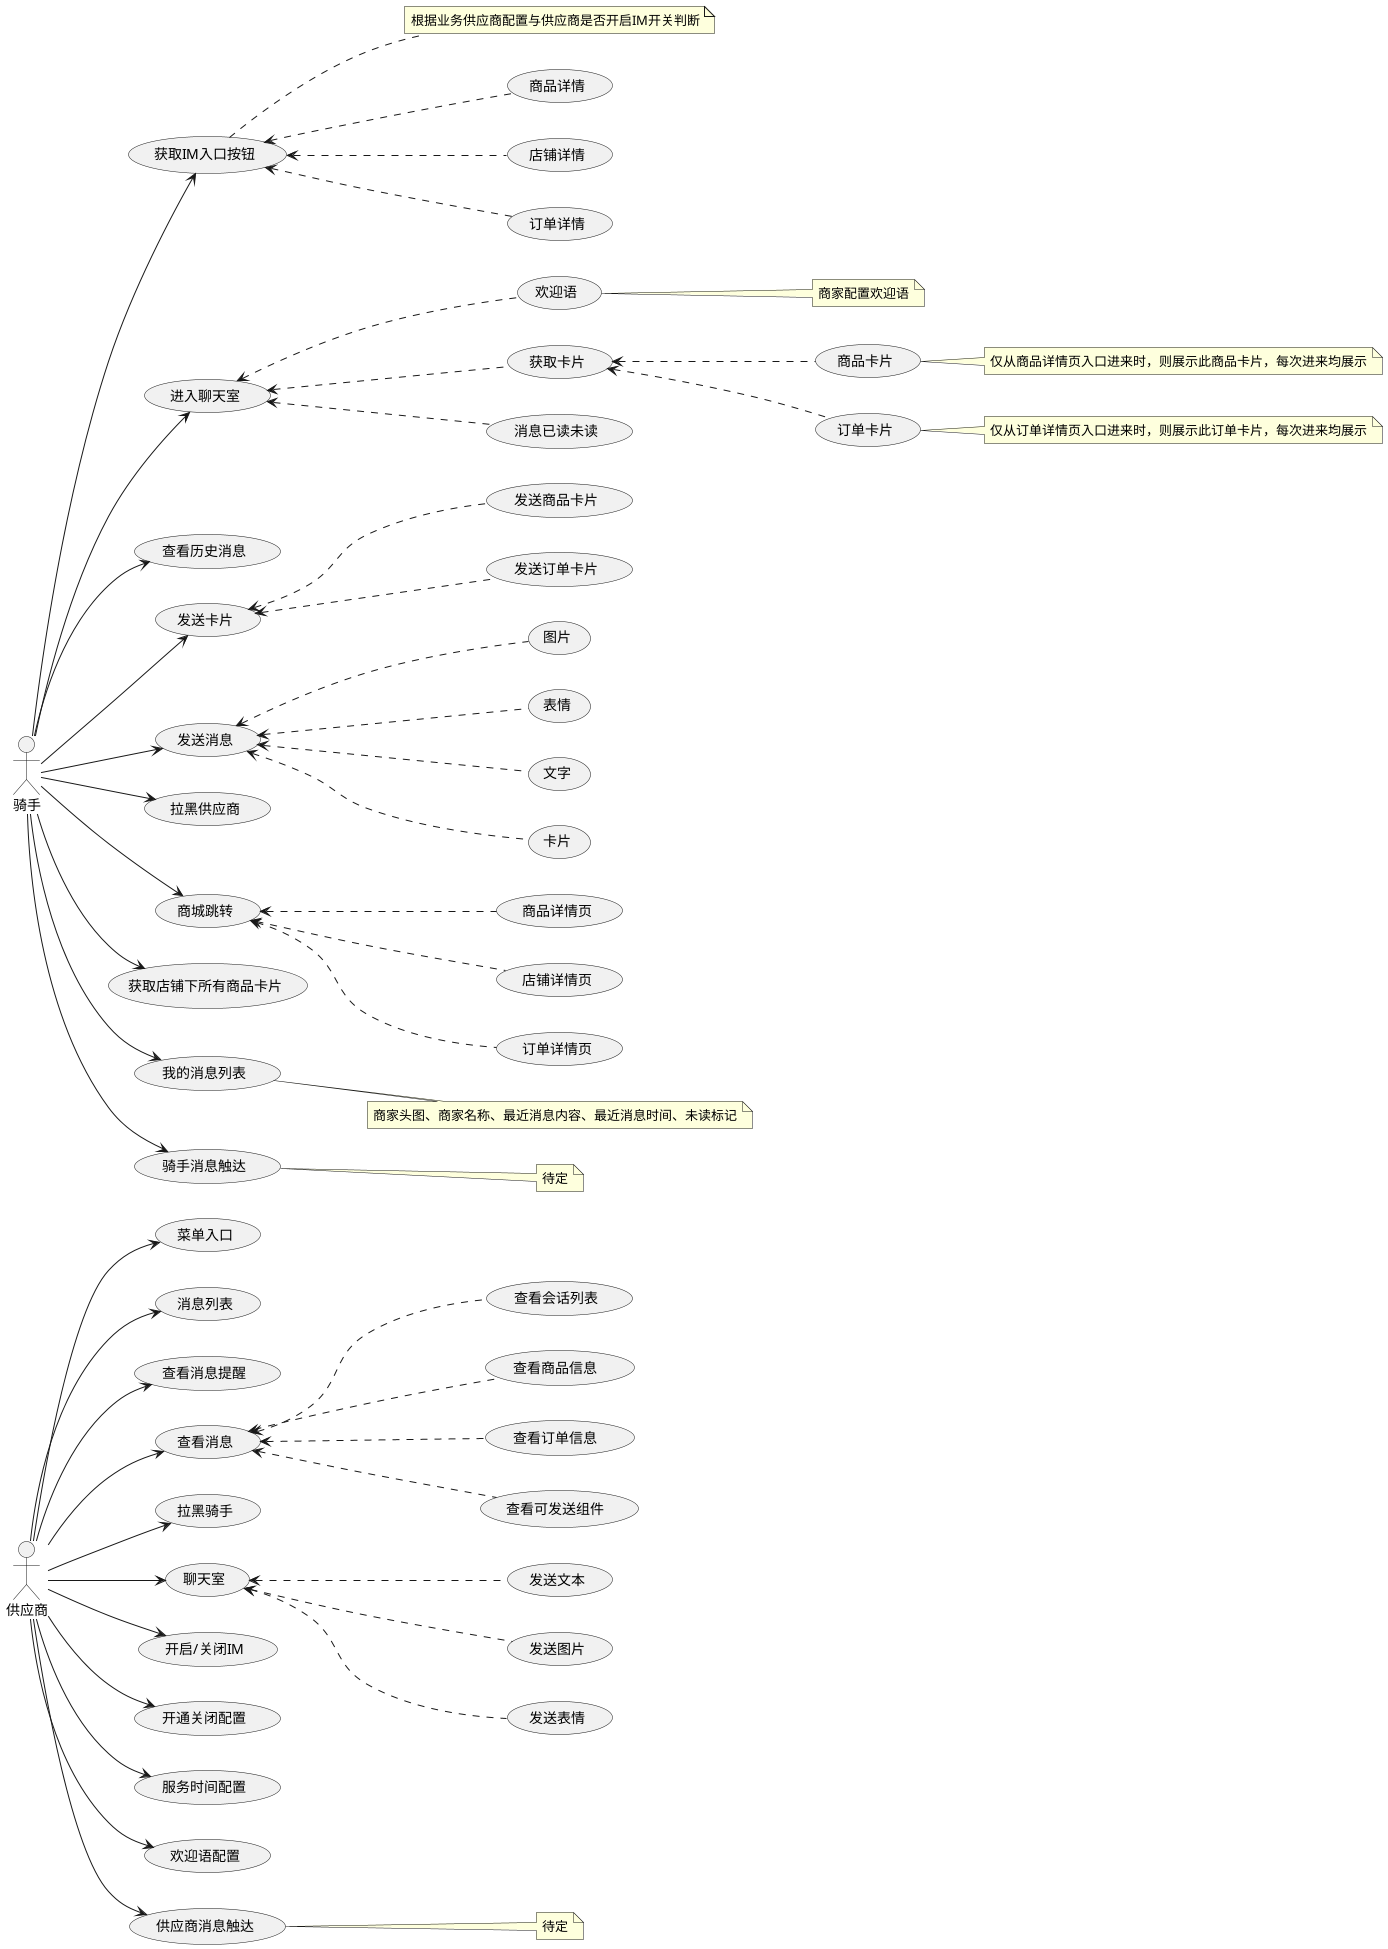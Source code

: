 @startuml
skinparam  shadowing false
skinparam usecase {
'BackgroundColor white
'BorderColor black

'BackgroundColor<< Main >> YellowGreen
'BorderColor<< Main >> YellowGreen

'ArrowColor black
'ActorBorderColor black
'ActorFontName Courier

'ActorBackgroundColor<< user >> black
}
left to right direction
actor "供应商" as supplier
actor "骑手" as user





user --> (获取IM入口按钮)
note right : 根据业务供应商配置与供应商是否开启IM开关判断
(获取IM入口按钮) <.. (商品详情)
(获取IM入口按钮) <.. (店铺详情)
(获取IM入口按钮) <.. (订单详情)

user --> (进入聊天室)
(进入聊天室) <.. (欢迎语)
note right : 商家配置欢迎语
(进入聊天室) <.. (获取卡片)
(获取卡片)   <.. (商品卡片)
note right : 仅从商品详情页入口进来时，则展示此商品卡片，每次进来均展示
(获取卡片)   <.. (订单卡片)
note right : 仅从订单详情页入口进来时，则展示此订单卡片，每次进来均展示
(进入聊天室) <.. (消息已读未读)

user --> (查看历史消息)

user --> (发送卡片)
(发送卡片)   <.. (发送商品卡片)
(发送卡片)   <.. (发送订单卡片)

user --> (发送消息)
(发送消息)   <.. (图片)
(发送消息)   <.. (表情)
(发送消息)   <.. (文字)
(发送消息)   <.. (卡片)


user --> (拉黑供应商)

user --> (商城跳转)
(商城跳转)   <.. (商品详情页)
(商城跳转)   <.. (店铺详情页)
(商城跳转)   <.. (订单详情页)

user --> (获取店铺下所有商品卡片)

user --> (我的消息列表)
note right : 商家头图、商家名称、最近消息内容、最近消息时间、未读标记

user --> (骑手消息触达)
note right : 待定


supplier --> (菜单入口)
supplier --> (消息列表)
supplier --> (查看消息提醒)
supplier --> (查看消息)
supplier --> (拉黑骑手)
(查看消息) <.. (查看会话列表)
(查看消息) <.. (查看商品信息 )
(查看消息) <.. (查看订单信息 )
(查看消息) <.. (查看可发送组件 )

supplier --> (聊天室)
(聊天室) <.. (发送文本)
(聊天室) <.. (发送图片)
(聊天室) <.. (发送表情)


supplier --> (开启/关闭IM)
supplier --> (开通关闭配置)
supplier --> (服务时间配置)
supplier --> (欢迎语配置)
supplier --> (供应商消息触达)
note right : 待定

@enduml
